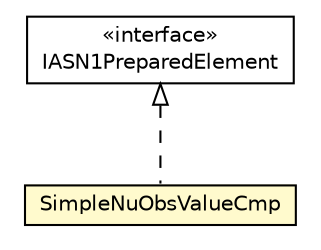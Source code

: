 #!/usr/local/bin/dot
#
# Class diagram 
# Generated by UMLGraph version R5_6-24-gf6e263 (http://www.umlgraph.org/)
#

digraph G {
	edge [fontname="Helvetica",fontsize=10,labelfontname="Helvetica",labelfontsize=10];
	node [fontname="Helvetica",fontsize=10,shape=plaintext];
	nodesep=0.25;
	ranksep=0.5;
	// org.universAAL.lddi.lib.ieeex73std.org.bn.coders.IASN1PreparedElement
	c7398348 [label=<<table title="org.universAAL.lddi.lib.ieeex73std.org.bn.coders.IASN1PreparedElement" border="0" cellborder="1" cellspacing="0" cellpadding="2" port="p" href="../../org/bn/coders/IASN1PreparedElement.html">
		<tr><td><table border="0" cellspacing="0" cellpadding="1">
<tr><td align="center" balign="center"> &#171;interface&#187; </td></tr>
<tr><td align="center" balign="center"> IASN1PreparedElement </td></tr>
		</table></td></tr>
		</table>>, URL="../../org/bn/coders/IASN1PreparedElement.html", fontname="Helvetica", fontcolor="black", fontsize=10.0];
	// org.universAAL.lddi.lib.ieeex73std.x73.p20601.SimpleNuObsValueCmp
	c7398453 [label=<<table title="org.universAAL.lddi.lib.ieeex73std.x73.p20601.SimpleNuObsValueCmp" border="0" cellborder="1" cellspacing="0" cellpadding="2" port="p" bgcolor="lemonChiffon" href="./SimpleNuObsValueCmp.html">
		<tr><td><table border="0" cellspacing="0" cellpadding="1">
<tr><td align="center" balign="center"> SimpleNuObsValueCmp </td></tr>
		</table></td></tr>
		</table>>, URL="./SimpleNuObsValueCmp.html", fontname="Helvetica", fontcolor="black", fontsize=10.0];
	//org.universAAL.lddi.lib.ieeex73std.x73.p20601.SimpleNuObsValueCmp implements org.universAAL.lddi.lib.ieeex73std.org.bn.coders.IASN1PreparedElement
	c7398348:p -> c7398453:p [dir=back,arrowtail=empty,style=dashed];
}

